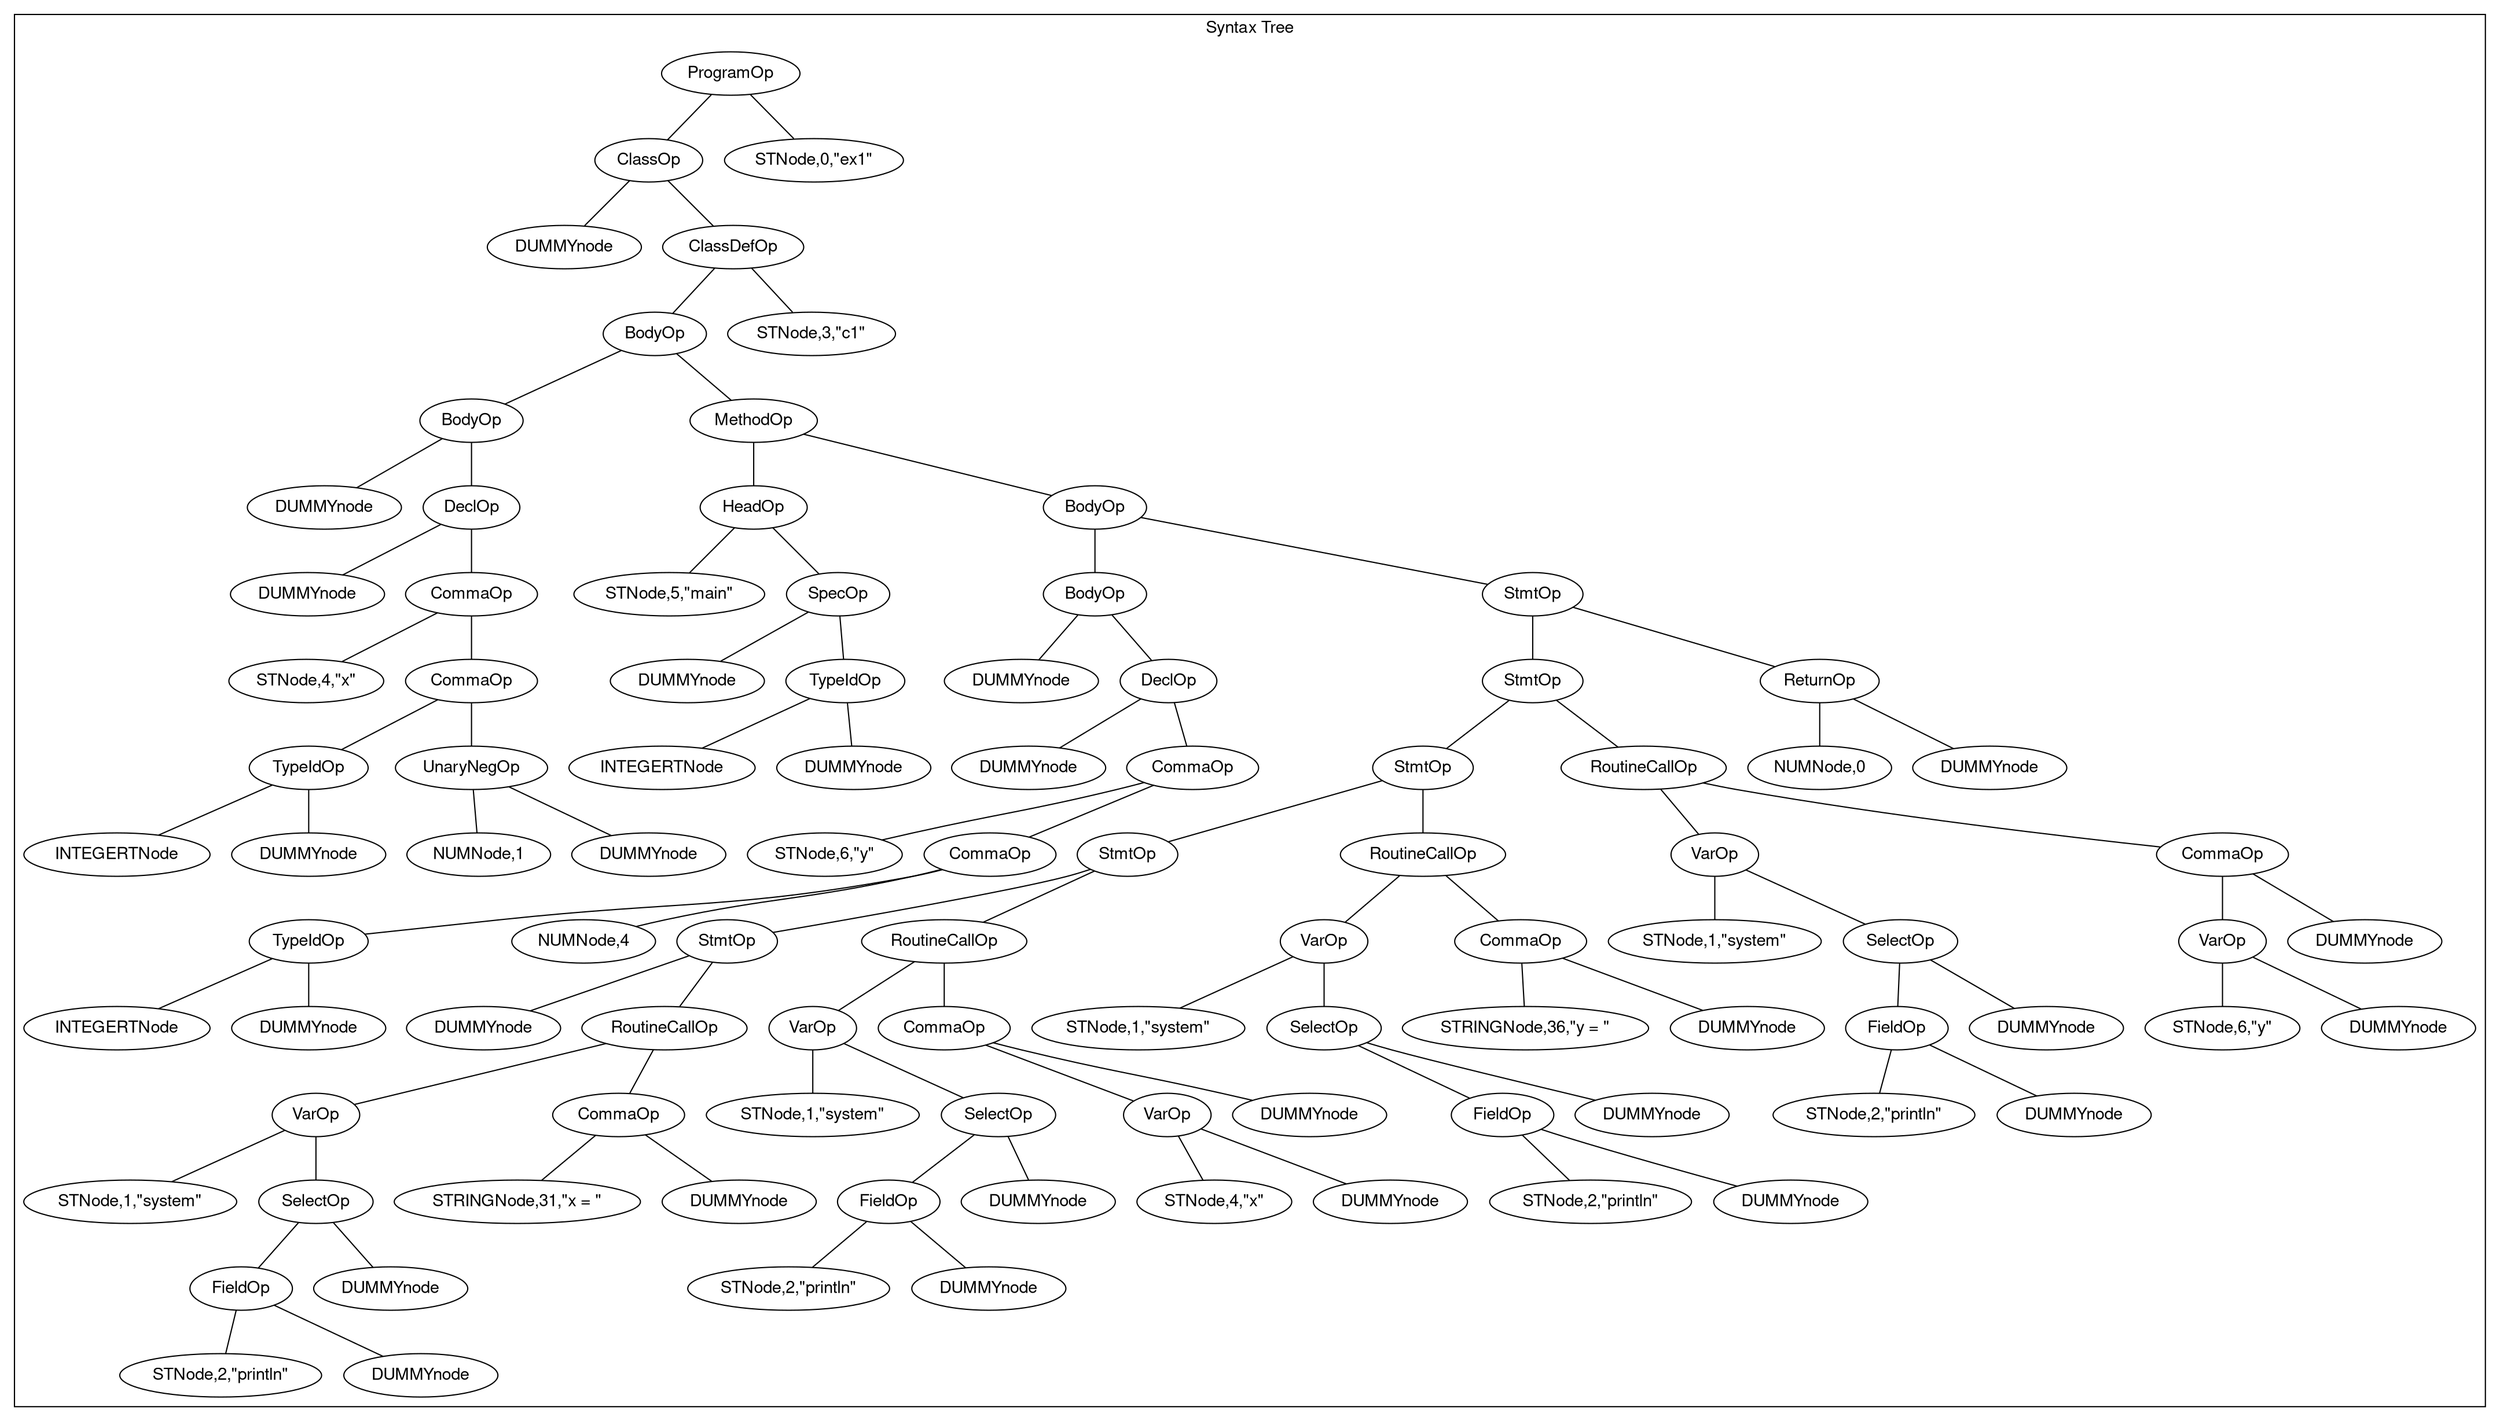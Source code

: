 graph "" 
   { 
   fontname="Helvetica,Arial,sans-serif" 
   node [fontname="Helvetica,Arial,sans-serif"] 
   edge [fontname="Helvetica,Arial,sans-serif"] 
   
   subgraph cluster01 
   { 
   label="Syntax Tree" 
   n [label="ProgramOp"] ;
   n0 [label="ClassOp"] ;
   n -- n0 ;
   n00 [label="DUMMYnode"] ;
   n0 -- n00 ;
   n01 [label="ClassDefOp"] ;
   n0 -- n01 ;
   n010 [label="BodyOp"] ;
   n01 -- n010 ;
   n0100 [label="BodyOp"] ;
   n010 -- n0100 ;
   n01000 [label="DUMMYnode"] ;
   n0100 -- n01000 ;
   n01001 [label="DeclOp"] ;
   n0100 -- n01001 ;
   n010010 [label="DUMMYnode"] ;
   n01001 -- n010010 ;
   n010011 [label="CommaOp"] ;
   n01001 -- n010011 ;
   n0100110 [label="STNode,4,\"x\""] ;
   n010011 -- n0100110 ;
   n0100111 [label="CommaOp"] ;
   n010011 -- n0100111 ;
   n01001110 [label="TypeIdOp"] ;
   n0100111 -- n01001110 ;
   n010011100 [label="INTEGERTNode"] ;
   n01001110 -- n010011100 ;
   n010011101 [label="DUMMYnode"] ;
   n01001110 -- n010011101 ;
   n01001111 [label="UnaryNegOp"] ;
   n0100111 -- n01001111 ;
   n010011110 [label="NUMNode,1"] ;
   n01001111 -- n010011110 ;
   n010011111 [label="DUMMYnode"] ;
   n01001111 -- n010011111 ;
   n0101 [label="MethodOp"] ;
   n010 -- n0101 ;
   n01010 [label="HeadOp"] ;
   n0101 -- n01010 ;
   n010100 [label="STNode,5,\"main\""] ;
   n01010 -- n010100 ;
   n010101 [label="SpecOp"] ;
   n01010 -- n010101 ;
   n0101010 [label="DUMMYnode"] ;
   n010101 -- n0101010 ;
   n0101011 [label="TypeIdOp"] ;
   n010101 -- n0101011 ;
   n01010110 [label="INTEGERTNode"] ;
   n0101011 -- n01010110 ;
   n01010111 [label="DUMMYnode"] ;
   n0101011 -- n01010111 ;
   n01011 [label="BodyOp"] ;
   n0101 -- n01011 ;
   n010110 [label="BodyOp"] ;
   n01011 -- n010110 ;
   n0101100 [label="DUMMYnode"] ;
   n010110 -- n0101100 ;
   n0101101 [label="DeclOp"] ;
   n010110 -- n0101101 ;
   n01011010 [label="DUMMYnode"] ;
   n0101101 -- n01011010 ;
   n01011011 [label="CommaOp"] ;
   n0101101 -- n01011011 ;
   n010110110 [label="STNode,6,\"y\""] ;
   n01011011 -- n010110110 ;
   n010110111 [label="CommaOp"] ;
   n01011011 -- n010110111 ;
   n0101101110 [label="TypeIdOp"] ;
   n010110111 -- n0101101110 ;
   n01011011100 [label="INTEGERTNode"] ;
   n0101101110 -- n01011011100 ;
   n01011011101 [label="DUMMYnode"] ;
   n0101101110 -- n01011011101 ;
   n0101101111 [label="NUMNode,4"] ;
   n010110111 -- n0101101111 ;
   n010111 [label="StmtOp"] ;
   n01011 -- n010111 ;
   n0101110 [label="StmtOp"] ;
   n010111 -- n0101110 ;
   n01011100 [label="StmtOp"] ;
   n0101110 -- n01011100 ;
   n010111000 [label="StmtOp"] ;
   n01011100 -- n010111000 ;
   n0101110000 [label="StmtOp"] ;
   n010111000 -- n0101110000 ;
   n01011100000 [label="DUMMYnode"] ;
   n0101110000 -- n01011100000 ;
   n01011100001 [label="RoutineCallOp"] ;
   n0101110000 -- n01011100001 ;
   n010111000010 [label="VarOp"] ;
   n01011100001 -- n010111000010 ;
   n0101110000100 [label="STNode,1,\"system\""] ;
   n010111000010 -- n0101110000100 ;
   n0101110000101 [label="SelectOp"] ;
   n010111000010 -- n0101110000101 ;
   n01011100001010 [label="FieldOp"] ;
   n0101110000101 -- n01011100001010 ;
   n010111000010100 [label="STNode,2,\"println\""] ;
   n01011100001010 -- n010111000010100 ;
   n010111000010101 [label="DUMMYnode"] ;
   n01011100001010 -- n010111000010101 ;
   n01011100001011 [label="DUMMYnode"] ;
   n0101110000101 -- n01011100001011 ;
   n010111000011 [label="CommaOp"] ;
   n01011100001 -- n010111000011 ;
   n0101110000110 [label="STRINGNode,31,\"x = \""] ;
   n010111000011 -- n0101110000110 ;
   n0101110000111 [label="DUMMYnode"] ;
   n010111000011 -- n0101110000111 ;
   n0101110001 [label="RoutineCallOp"] ;
   n010111000 -- n0101110001 ;
   n01011100010 [label="VarOp"] ;
   n0101110001 -- n01011100010 ;
   n010111000100 [label="STNode,1,\"system\""] ;
   n01011100010 -- n010111000100 ;
   n010111000101 [label="SelectOp"] ;
   n01011100010 -- n010111000101 ;
   n0101110001010 [label="FieldOp"] ;
   n010111000101 -- n0101110001010 ;
   n01011100010100 [label="STNode,2,\"println\""] ;
   n0101110001010 -- n01011100010100 ;
   n01011100010101 [label="DUMMYnode"] ;
   n0101110001010 -- n01011100010101 ;
   n0101110001011 [label="DUMMYnode"] ;
   n010111000101 -- n0101110001011 ;
   n01011100011 [label="CommaOp"] ;
   n0101110001 -- n01011100011 ;
   n010111000110 [label="VarOp"] ;
   n01011100011 -- n010111000110 ;
   n0101110001100 [label="STNode,4,\"x\""] ;
   n010111000110 -- n0101110001100 ;
   n0101110001101 [label="DUMMYnode"] ;
   n010111000110 -- n0101110001101 ;
   n010111000111 [label="DUMMYnode"] ;
   n01011100011 -- n010111000111 ;
   n010111001 [label="RoutineCallOp"] ;
   n01011100 -- n010111001 ;
   n0101110010 [label="VarOp"] ;
   n010111001 -- n0101110010 ;
   n01011100100 [label="STNode,1,\"system\""] ;
   n0101110010 -- n01011100100 ;
   n01011100101 [label="SelectOp"] ;
   n0101110010 -- n01011100101 ;
   n010111001010 [label="FieldOp"] ;
   n01011100101 -- n010111001010 ;
   n0101110010100 [label="STNode,2,\"println\""] ;
   n010111001010 -- n0101110010100 ;
   n0101110010101 [label="DUMMYnode"] ;
   n010111001010 -- n0101110010101 ;
   n010111001011 [label="DUMMYnode"] ;
   n01011100101 -- n010111001011 ;
   n0101110011 [label="CommaOp"] ;
   n010111001 -- n0101110011 ;
   n01011100110 [label="STRINGNode,36,\"y = \""] ;
   n0101110011 -- n01011100110 ;
   n01011100111 [label="DUMMYnode"] ;
   n0101110011 -- n01011100111 ;
   n01011101 [label="RoutineCallOp"] ;
   n0101110 -- n01011101 ;
   n010111010 [label="VarOp"] ;
   n01011101 -- n010111010 ;
   n0101110100 [label="STNode,1,\"system\""] ;
   n010111010 -- n0101110100 ;
   n0101110101 [label="SelectOp"] ;
   n010111010 -- n0101110101 ;
   n01011101010 [label="FieldOp"] ;
   n0101110101 -- n01011101010 ;
   n010111010100 [label="STNode,2,\"println\""] ;
   n01011101010 -- n010111010100 ;
   n010111010101 [label="DUMMYnode"] ;
   n01011101010 -- n010111010101 ;
   n01011101011 [label="DUMMYnode"] ;
   n0101110101 -- n01011101011 ;
   n010111011 [label="CommaOp"] ;
   n01011101 -- n010111011 ;
   n0101110110 [label="VarOp"] ;
   n010111011 -- n0101110110 ;
   n01011101100 [label="STNode,6,\"y\""] ;
   n0101110110 -- n01011101100 ;
   n01011101101 [label="DUMMYnode"] ;
   n0101110110 -- n01011101101 ;
   n0101110111 [label="DUMMYnode"] ;
   n010111011 -- n0101110111 ;
   n0101111 [label="ReturnOp"] ;
   n010111 -- n0101111 ;
   n01011110 [label="NUMNode,0"] ;
   n0101111 -- n01011110 ;
   n01011111 [label="DUMMYnode"] ;
   n0101111 -- n01011111 ;
   n011 [label="STNode,3,\"c1\""] ;
   n01 -- n011 ;
   n1 [label="STNode,0,\"ex1\""] ;
   n -- n1 ;
   } 
   } 
